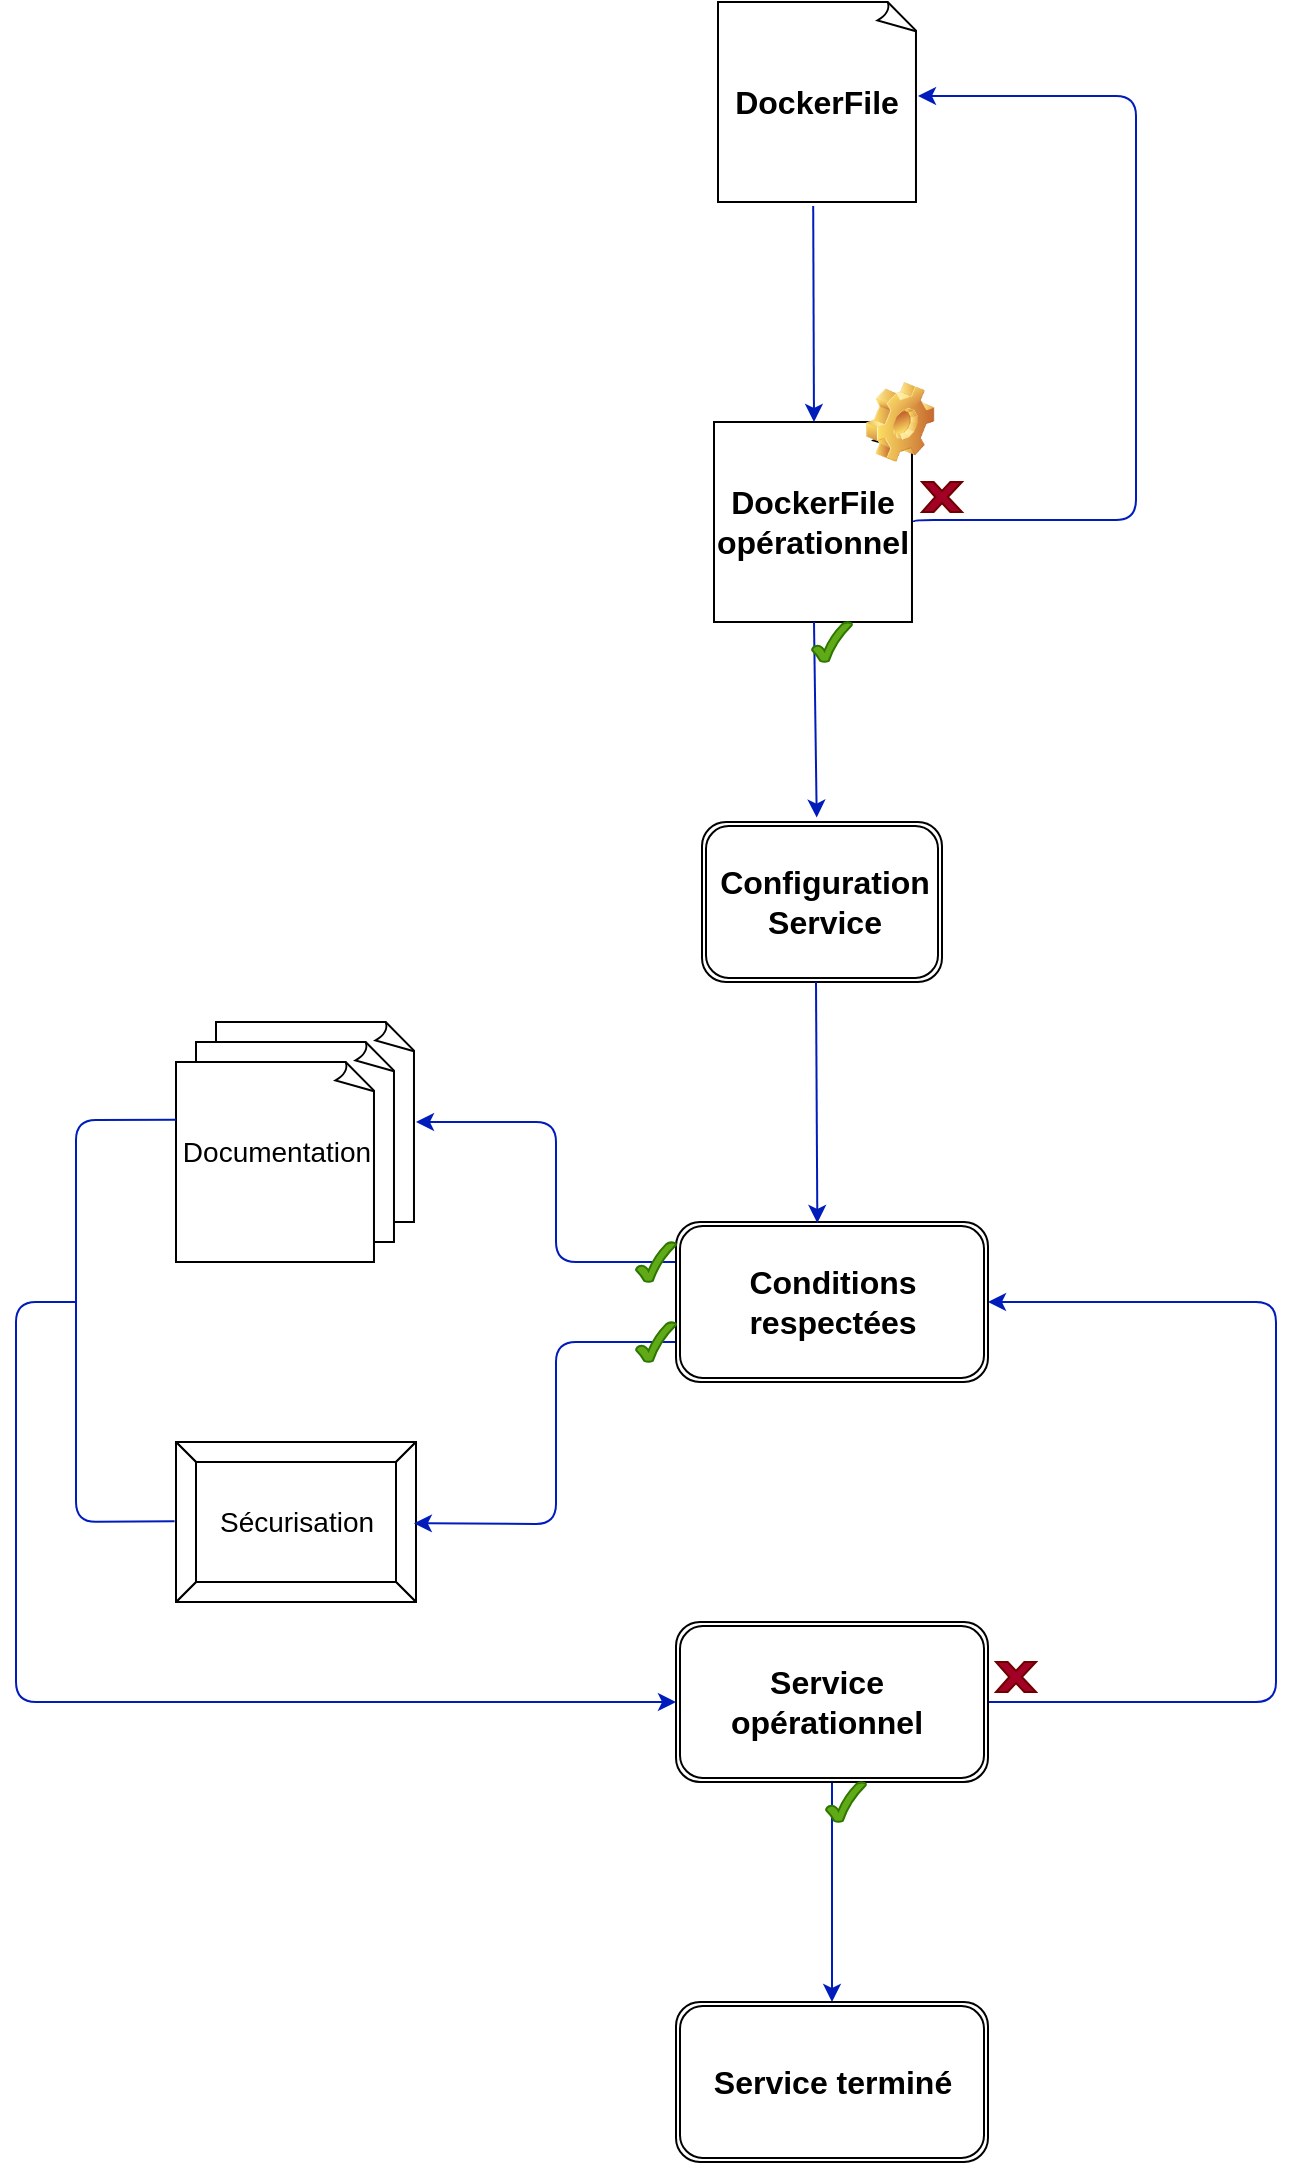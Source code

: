 <mxfile>
    <diagram id="rdNPG6WWP2cxhEtFktab" name="Page-1">
        <mxGraphModel dx="1147" dy="698" grid="0" gridSize="10" guides="1" tooltips="1" connect="1" arrows="1" fold="1" page="1" pageScale="1" pageWidth="827" pageHeight="1169" background="#ffffff" math="0" shadow="0">
            <root>
                <mxCell id="0"/>
                <mxCell id="1" parent="0"/>
                <mxCell id="6" value="" style="whiteSpace=wrap;html=1;shape=mxgraph.basic.document" vertex="1" parent="1">
                    <mxGeometry x="361" y="10" width="100" height="100" as="geometry"/>
                </mxCell>
                <mxCell id="7" value="" style="whiteSpace=wrap;html=1;shape=mxgraph.basic.document" vertex="1" parent="1">
                    <mxGeometry x="359" y="220" width="100" height="100" as="geometry"/>
                </mxCell>
                <mxCell id="8" value="" style="shape=image;html=1;verticalLabelPosition=bottom;verticalAlign=top;imageAspect=1;aspect=fixed;image=img/clipart/Gear_128x128.png" vertex="1" parent="1">
                    <mxGeometry x="435" y="200" width="34.1" height="40" as="geometry"/>
                </mxCell>
                <mxCell id="9" value="" style="shape=ext;double=1;rounded=1;whiteSpace=wrap;html=1;" vertex="1" parent="1">
                    <mxGeometry x="353" y="420" width="120" height="80" as="geometry"/>
                </mxCell>
                <mxCell id="59" style="html=1;fontSize=16;exitX=-0.006;exitY=0.495;exitDx=0;exitDy=0;exitPerimeter=0;endArrow=none;endFill=0;fillColor=#0050ef;strokeColor=#001DBC;" edge="1" parent="1" source="13">
                    <mxGeometry relative="1" as="geometry">
                        <mxPoint x="40" y="680" as="targetPoint"/>
                        <mxPoint x="80" y="770" as="sourcePoint"/>
                        <Array as="points">
                            <mxPoint x="40" y="770"/>
                        </Array>
                    </mxGeometry>
                </mxCell>
                <mxCell id="13" value="" style="labelPosition=center;verticalLabelPosition=middle;align=center;html=1;shape=mxgraph.basic.button;dx=10;" vertex="1" parent="1">
                    <mxGeometry x="90" y="730" width="120" height="80" as="geometry"/>
                </mxCell>
                <mxCell id="61" style="edgeStyle=none;html=1;fontSize=16;exitX=0.5;exitY=1;exitDx=0;exitDy=0;entryX=0.5;entryY=0;entryDx=0;entryDy=0;fillColor=#0050ef;strokeColor=#001DBC;" edge="1" parent="1" source="14" target="32">
                    <mxGeometry relative="1" as="geometry"/>
                </mxCell>
                <mxCell id="62" style="edgeStyle=none;html=1;fontSize=16;exitX=1;exitY=0.5;exitDx=0;exitDy=0;fillColor=#0050ef;strokeColor=#001DBC;entryX=1;entryY=0.5;entryDx=0;entryDy=0;" edge="1" parent="1" source="14" target="29">
                    <mxGeometry relative="1" as="geometry">
                        <mxPoint x="410" y="560" as="targetPoint"/>
                        <Array as="points">
                            <mxPoint x="640" y="860"/>
                            <mxPoint x="640" y="660"/>
                        </Array>
                    </mxGeometry>
                </mxCell>
                <mxCell id="14" value="" style="shape=ext;double=1;rounded=1;whiteSpace=wrap;html=1;" vertex="1" parent="1">
                    <mxGeometry x="340" y="820" width="156" height="80" as="geometry"/>
                </mxCell>
                <mxCell id="16" value="DockerFile" style="text;html=1;align=center;verticalAlign=middle;resizable=0;points=[];autosize=1;strokeColor=none;fillColor=none;fontStyle=1;fontSize=16;" vertex="1" parent="1">
                    <mxGeometry x="360" y="50" width="100" height="20" as="geometry"/>
                </mxCell>
                <mxCell id="17" value="&lt;b&gt;&lt;font style=&quot;font-size: 16px&quot;&gt;DockerFile &lt;/font&gt;&lt;/b&gt;&lt;br&gt;&lt;b&gt;&lt;font style=&quot;font-size: 16px&quot;&gt;opérationnel&lt;/font&gt;&lt;/b&gt;" style="text;html=1;align=center;verticalAlign=middle;resizable=0;points=[];autosize=1;strokeColor=none;fillColor=none;fontSize=16;" vertex="1" parent="1">
                    <mxGeometry x="353" y="250" width="110" height="40" as="geometry"/>
                </mxCell>
                <mxCell id="18" value="&lt;b style=&quot;font-size: 16px&quot;&gt;Configuration&lt;br&gt;Service&lt;/b&gt;" style="text;html=1;align=center;verticalAlign=middle;resizable=0;points=[];autosize=1;strokeColor=none;fillColor=none;fontSize=14;" vertex="1" parent="1">
                    <mxGeometry x="354" y="440" width="120" height="40" as="geometry"/>
                </mxCell>
                <mxCell id="23" value="" style="whiteSpace=wrap;html=1;shape=mxgraph.basic.document;fontSize=14;" vertex="1" parent="1">
                    <mxGeometry x="110" y="520" width="100" height="100" as="geometry"/>
                </mxCell>
                <mxCell id="24" value="" style="whiteSpace=wrap;html=1;shape=mxgraph.basic.document;fontSize=14;" vertex="1" parent="1">
                    <mxGeometry x="100" y="530" width="100" height="100" as="geometry"/>
                </mxCell>
                <mxCell id="25" value="" style="whiteSpace=wrap;html=1;shape=mxgraph.basic.document;fontSize=14;" vertex="1" parent="1">
                    <mxGeometry x="90" y="540" width="100" height="100" as="geometry"/>
                </mxCell>
                <mxCell id="58" style="edgeStyle=none;html=1;fontSize=16;entryX=0;entryY=0.5;entryDx=0;entryDy=0;fillColor=#0050ef;strokeColor=#001DBC;" edge="1" parent="1" target="14">
                    <mxGeometry relative="1" as="geometry">
                        <mxPoint x="40" y="870" as="targetPoint"/>
                        <mxPoint x="40" y="660" as="sourcePoint"/>
                        <Array as="points">
                            <mxPoint x="10" y="660"/>
                            <mxPoint x="10" y="860"/>
                        </Array>
                    </mxGeometry>
                </mxCell>
                <mxCell id="60" style="edgeStyle=none;html=1;fontSize=16;exitX=0;exitY=0.289;exitDx=0;exitDy=0;exitPerimeter=0;endArrow=none;endFill=0;fillColor=#0050ef;strokeColor=#001DBC;" edge="1" parent="1" source="25">
                    <mxGeometry relative="1" as="geometry">
                        <mxPoint x="40" y="680" as="targetPoint"/>
                        <mxPoint x="84" y="588" as="sourcePoint"/>
                        <Array as="points">
                            <mxPoint x="40" y="569"/>
                        </Array>
                    </mxGeometry>
                </mxCell>
                <mxCell id="26" value="Documentation" style="text;html=1;align=center;verticalAlign=middle;resizable=0;points=[];autosize=1;strokeColor=none;fillColor=none;fontSize=14;fontStyle=0" vertex="1" parent="1">
                    <mxGeometry x="85" y="575" width="110" height="20" as="geometry"/>
                </mxCell>
                <mxCell id="27" value="Sécurisation" style="text;html=1;align=center;verticalAlign=middle;resizable=0;points=[];autosize=1;strokeColor=none;fillColor=none;fontSize=14;" vertex="1" parent="1">
                    <mxGeometry x="105" y="760" width="90" height="20" as="geometry"/>
                </mxCell>
                <mxCell id="28" value="&lt;font style=&quot;font-size: 16px&quot;&gt;&lt;b&gt;Service &lt;br&gt;opérationnel&lt;/b&gt;&lt;/font&gt;" style="text;html=1;align=center;verticalAlign=middle;resizable=0;points=[];autosize=1;strokeColor=none;fillColor=none;fontSize=14;" vertex="1" parent="1">
                    <mxGeometry x="360" y="840" width="110" height="40" as="geometry"/>
                </mxCell>
                <mxCell id="56" style="edgeStyle=none;html=1;entryX=1;entryY=0.5;entryDx=0;entryDy=0;entryPerimeter=0;fontSize=16;exitX=0;exitY=0.25;exitDx=0;exitDy=0;fillColor=#0050ef;strokeColor=#001DBC;" edge="1" parent="1" source="29" target="23">
                    <mxGeometry relative="1" as="geometry">
                        <Array as="points">
                            <mxPoint x="280" y="640"/>
                            <mxPoint x="280" y="570"/>
                        </Array>
                    </mxGeometry>
                </mxCell>
                <mxCell id="57" style="edgeStyle=none;html=1;entryX=0.991;entryY=0.508;entryDx=0;entryDy=0;entryPerimeter=0;fontSize=16;exitX=0;exitY=0.75;exitDx=0;exitDy=0;strokeColor=#001DBC;fillColor=#0050ef;" edge="1" parent="1" source="29" target="13">
                    <mxGeometry relative="1" as="geometry">
                        <Array as="points">
                            <mxPoint x="280" y="680"/>
                            <mxPoint x="280" y="771"/>
                        </Array>
                    </mxGeometry>
                </mxCell>
                <mxCell id="29" value="" style="shape=ext;double=1;rounded=1;whiteSpace=wrap;html=1;" vertex="1" parent="1">
                    <mxGeometry x="340" y="620" width="156" height="80" as="geometry"/>
                </mxCell>
                <mxCell id="31" value="Conditions &lt;br&gt;respectées" style="text;html=1;align=center;verticalAlign=middle;resizable=0;points=[];autosize=1;strokeColor=none;fillColor=none;fontSize=16;fontStyle=1" vertex="1" parent="1">
                    <mxGeometry x="368" y="640" width="100" height="40" as="geometry"/>
                </mxCell>
                <mxCell id="32" value="" style="shape=ext;double=1;rounded=1;whiteSpace=wrap;html=1;" vertex="1" parent="1">
                    <mxGeometry x="340" y="1010" width="156" height="80" as="geometry"/>
                </mxCell>
                <mxCell id="33" value="&lt;b&gt;Service&amp;nbsp;&lt;/b&gt;&lt;b&gt;terminé&lt;/b&gt;" style="text;html=1;align=center;verticalAlign=middle;resizable=0;points=[];autosize=1;strokeColor=none;fillColor=none;fontSize=16;" vertex="1" parent="1">
                    <mxGeometry x="353" y="1040" width="130" height="20" as="geometry"/>
                </mxCell>
                <mxCell id="35" value="" style="endArrow=classic;html=1;fontSize=16;entryX=0.478;entryY=-0.028;entryDx=0;entryDy=0;exitX=0.5;exitY=1;exitDx=0;exitDy=0;exitPerimeter=0;entryPerimeter=0;fillColor=#0050ef;strokeColor=#001DBC;" edge="1" parent="1" source="7" target="9">
                    <mxGeometry relative="1" as="geometry">
                        <mxPoint x="140" y="180" as="sourcePoint"/>
                        <mxPoint x="240" y="180" as="targetPoint"/>
                    </mxGeometry>
                </mxCell>
                <mxCell id="37" value="" style="edgeStyle=segmentEdgeStyle;endArrow=classic;html=1;fontSize=16;entryX=1.01;entryY=0.35;entryDx=0;entryDy=0;entryPerimeter=0;exitX=1;exitY=0.5;exitDx=0;exitDy=0;exitPerimeter=0;fillColor=#0050ef;strokeColor=#001DBC;" edge="1" parent="1" source="7" target="16">
                    <mxGeometry width="50" height="50" relative="1" as="geometry">
                        <mxPoint x="461" y="269" as="sourcePoint"/>
                        <mxPoint x="513" y="220" as="targetPoint"/>
                        <Array as="points">
                            <mxPoint x="570" y="269"/>
                            <mxPoint x="570" y="57"/>
                        </Array>
                    </mxGeometry>
                </mxCell>
                <mxCell id="39" value="" style="endArrow=classic;html=1;fontSize=16;entryX=0.5;entryY=0;entryDx=0;entryDy=0;entryPerimeter=0;exitX=0.476;exitY=1.02;exitDx=0;exitDy=0;exitPerimeter=0;sketch=0;shadow=0;fillColor=#0050ef;strokeColor=#001DBC;" edge="1" parent="1" source="6" target="7">
                    <mxGeometry width="50" height="50" relative="1" as="geometry">
                        <mxPoint x="413" y="110" as="sourcePoint"/>
                        <mxPoint x="414" y="210" as="targetPoint"/>
                    </mxGeometry>
                </mxCell>
                <mxCell id="43" value="" style="verticalLabelPosition=bottom;verticalAlign=top;html=1;shape=mxgraph.basic.x;fontSize=16;fillColor=#a20025;fontColor=#ffffff;strokeColor=#6F0000;" vertex="1" parent="1">
                    <mxGeometry x="463" y="250" width="20" height="15" as="geometry"/>
                </mxCell>
                <mxCell id="48" value="" style="verticalLabelPosition=bottom;verticalAlign=top;html=1;shape=mxgraph.basic.tick;fontSize=16;fillColor=#60a917;fontColor=#ffffff;strokeColor=#2D7600;" vertex="1" parent="1">
                    <mxGeometry x="320" y="630" width="20" height="20" as="geometry"/>
                </mxCell>
                <mxCell id="51" value="" style="endArrow=classic;html=1;fontSize=16;exitX=0.475;exitY=1.002;exitDx=0;exitDy=0;exitPerimeter=0;entryX=0.453;entryY=0.006;entryDx=0;entryDy=0;entryPerimeter=0;fillColor=#0050ef;strokeColor=#001DBC;" edge="1" parent="1" source="9" target="29">
                    <mxGeometry relative="1" as="geometry">
                        <mxPoint x="413" y="500" as="sourcePoint"/>
                        <mxPoint x="413" y="620" as="targetPoint"/>
                    </mxGeometry>
                </mxCell>
                <mxCell id="66" value="" style="verticalLabelPosition=bottom;verticalAlign=top;html=1;shape=mxgraph.basic.tick;fontSize=16;fillColor=#60a917;fontColor=#ffffff;strokeColor=#2D7600;" vertex="1" parent="1">
                    <mxGeometry x="320" y="670" width="20" height="20" as="geometry"/>
                </mxCell>
                <mxCell id="68" value="" style="verticalLabelPosition=bottom;verticalAlign=top;html=1;shape=mxgraph.basic.tick;fontSize=16;fillColor=#60a917;fontColor=#ffffff;strokeColor=#2D7600;" vertex="1" parent="1">
                    <mxGeometry x="408" y="320" width="20" height="20" as="geometry"/>
                </mxCell>
                <mxCell id="69" value="" style="verticalLabelPosition=bottom;verticalAlign=top;html=1;shape=mxgraph.basic.x;fontSize=16;fillColor=#a20025;fontColor=#ffffff;strokeColor=#6F0000;" vertex="1" parent="1">
                    <mxGeometry x="500" y="840" width="20" height="15" as="geometry"/>
                </mxCell>
                <mxCell id="74" value="" style="verticalLabelPosition=bottom;verticalAlign=top;html=1;shape=mxgraph.basic.tick;fontSize=16;fillColor=#60a917;fontColor=#ffffff;strokeColor=#2D7600;" vertex="1" parent="1">
                    <mxGeometry x="415" y="900" width="20" height="20" as="geometry"/>
                </mxCell>
            </root>
        </mxGraphModel>
    </diagram>
</mxfile>